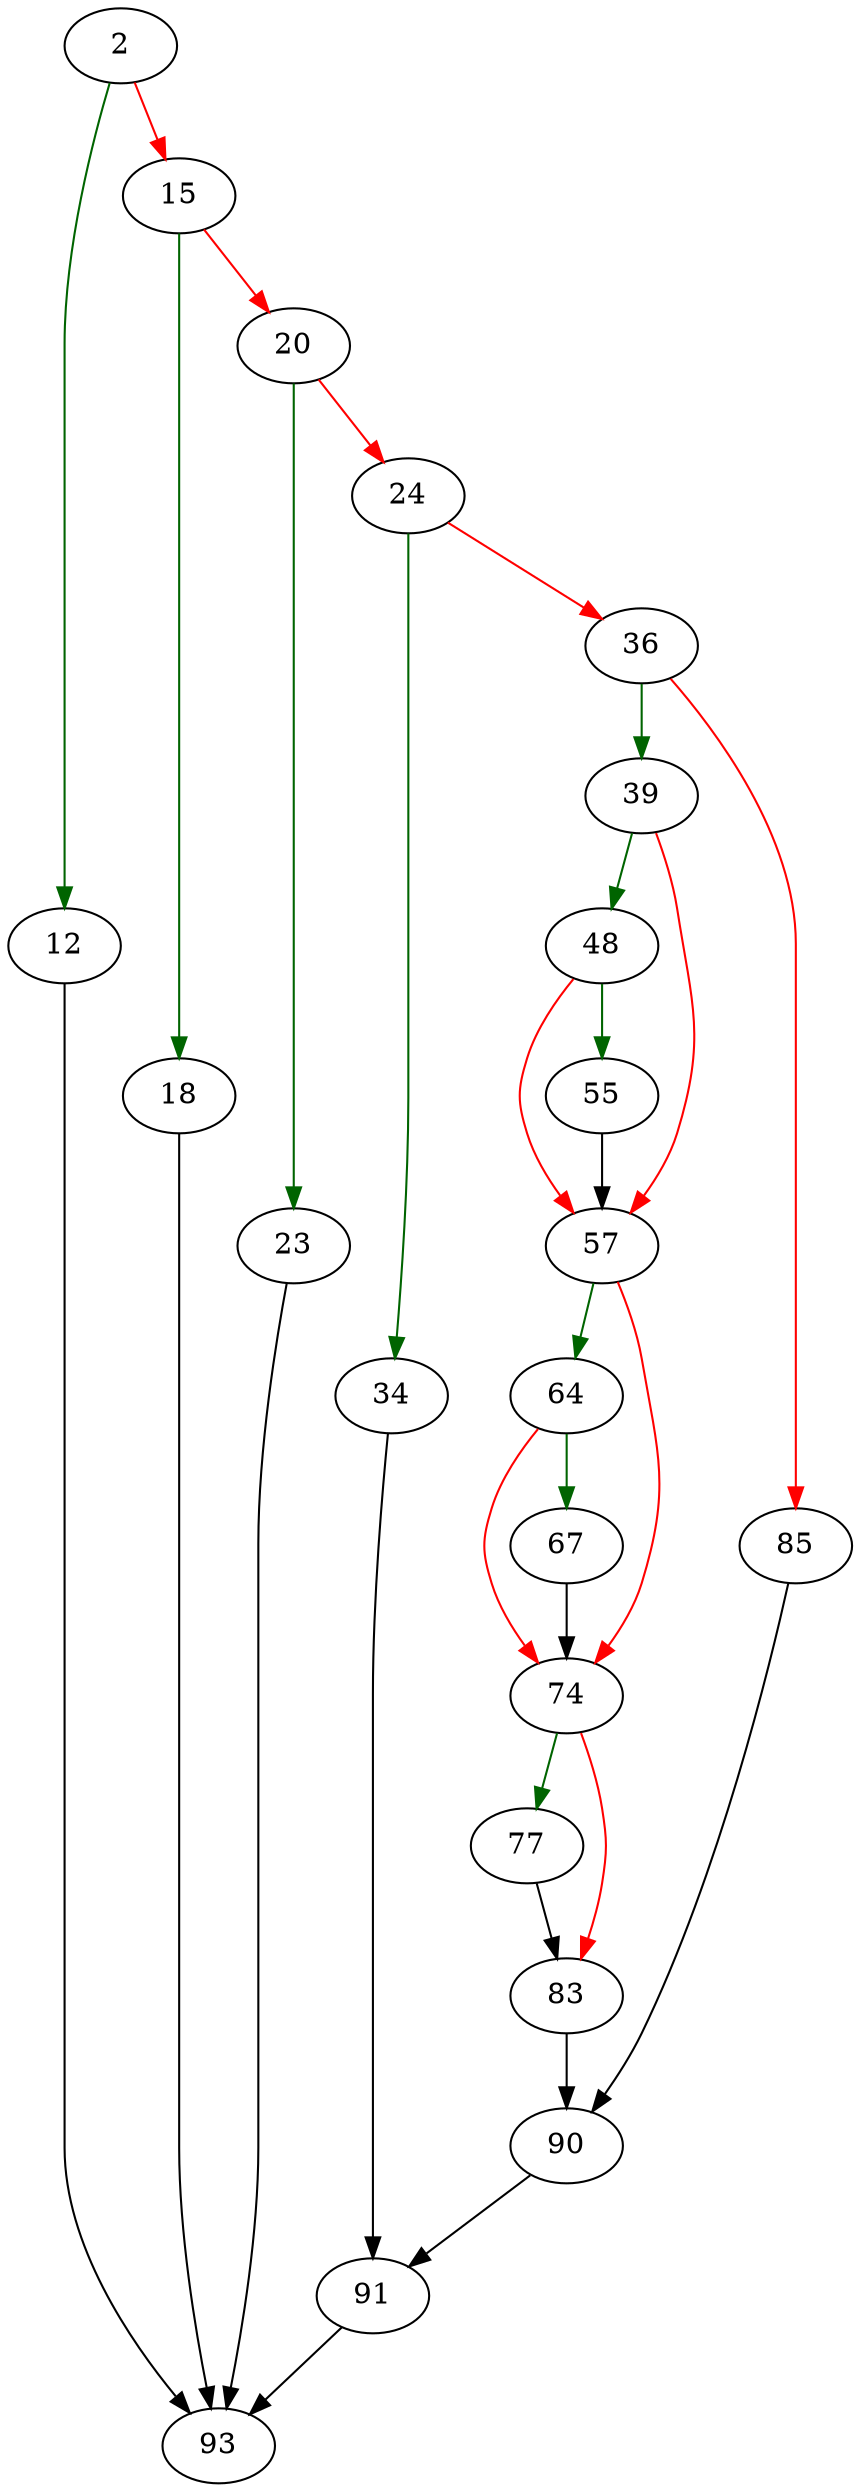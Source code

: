 strict digraph "sqlite3Realloc" {
	// Node definitions.
	2 [entry=true];
	12;
	15;
	93;
	18;
	20;
	23;
	24;
	34;
	36;
	91;
	39;
	85;
	48;
	57;
	55;
	64;
	74;
	67;
	77;
	83;
	90;

	// Edge definitions.
	2 -> 12 [
		color=darkgreen
		cond=true
	];
	2 -> 15 [
		color=red
		cond=false
	];
	12 -> 93;
	15 -> 18 [
		color=darkgreen
		cond=true
	];
	15 -> 20 [
		color=red
		cond=false
	];
	18 -> 93;
	20 -> 23 [
		color=darkgreen
		cond=true
	];
	20 -> 24 [
		color=red
		cond=false
	];
	23 -> 93;
	24 -> 34 [
		color=darkgreen
		cond=true
	];
	24 -> 36 [
		color=red
		cond=false
	];
	34 -> 91;
	36 -> 39 [
		color=darkgreen
		cond=true
	];
	36 -> 85 [
		color=red
		cond=false
	];
	91 -> 93;
	39 -> 48 [
		color=darkgreen
		cond=true
	];
	39 -> 57 [
		color=red
		cond=false
	];
	85 -> 90;
	48 -> 57 [
		color=red
		cond=false
	];
	48 -> 55 [
		color=darkgreen
		cond=true
	];
	57 -> 64 [
		color=darkgreen
		cond=true
	];
	57 -> 74 [
		color=red
		cond=false
	];
	55 -> 57;
	64 -> 74 [
		color=red
		cond=false
	];
	64 -> 67 [
		color=darkgreen
		cond=true
	];
	74 -> 77 [
		color=darkgreen
		cond=true
	];
	74 -> 83 [
		color=red
		cond=false
	];
	67 -> 74;
	77 -> 83;
	83 -> 90;
	90 -> 91;
}